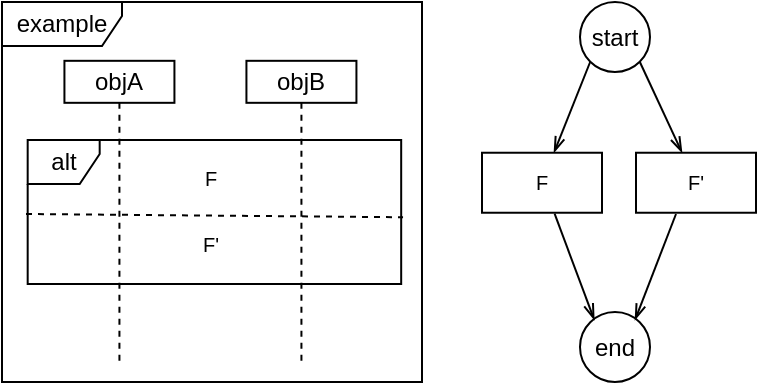 <mxfile version="24.2.2" type="github">
  <diagram name="第 1 页" id="J42jCB9UJMY3eW4XFR9J">
    <mxGraphModel dx="911" dy="617" grid="0" gridSize="10" guides="1" tooltips="1" connect="1" arrows="1" fold="1" page="1" pageScale="1" pageWidth="1169" pageHeight="1654" math="0" shadow="0">
      <root>
        <mxCell id="0" />
        <mxCell id="1" parent="0" />
        <mxCell id="jmN3flxoSIEHDAtT39DZ-195" value="" style="group" vertex="1" connectable="0" parent="1">
          <mxGeometry x="80" y="80" width="210" height="190" as="geometry" />
        </mxCell>
        <mxCell id="jmN3flxoSIEHDAtT39DZ-1" value="objA" style="shape=umlLifeline;perimeter=lifelinePerimeter;whiteSpace=wrap;html=1;container=0;dropTarget=0;collapsible=0;recursiveResize=0;outlineConnect=0;portConstraint=eastwest;newEdgeStyle={&quot;curved&quot;:0,&quot;rounded&quot;:0};size=21;" vertex="1" parent="jmN3flxoSIEHDAtT39DZ-195">
          <mxGeometry x="31.214" y="29.408" width="55" height="150.914" as="geometry" />
        </mxCell>
        <mxCell id="jmN3flxoSIEHDAtT39DZ-3" value="alt" style="shape=umlFrame;whiteSpace=wrap;html=1;pointerEvents=0;width=36;height=22;container=0;" vertex="1" parent="jmN3flxoSIEHDAtT39DZ-195">
          <mxGeometry x="12.84" y="69" width="186.75" height="72.04" as="geometry" />
        </mxCell>
        <mxCell id="jmN3flxoSIEHDAtT39DZ-4" value="example" style="shape=umlFrame;whiteSpace=wrap;html=1;pointerEvents=0;width=60;height=22;container=0;" vertex="1" parent="jmN3flxoSIEHDAtT39DZ-195">
          <mxGeometry width="210" height="190" as="geometry" />
        </mxCell>
        <mxCell id="jmN3flxoSIEHDAtT39DZ-8" value="&lt;font style=&quot;font-size: 10px;&quot;&gt;F&#39;&lt;/font&gt;" style="text;html=1;align=center;verticalAlign=middle;resizable=0;points=[];autosize=1;strokeColor=none;fillColor=none;container=0;" vertex="1" parent="jmN3flxoSIEHDAtT39DZ-195">
          <mxGeometry x="90.639" y="107.997" width="26" height="26" as="geometry" />
        </mxCell>
        <mxCell id="jmN3flxoSIEHDAtT39DZ-9" value="&lt;span style=&quot;&quot;&gt;&lt;font style=&quot;font-size: 10px;&quot;&gt;F&lt;/font&gt;&lt;/span&gt;" style="text;html=1;align=center;verticalAlign=middle;resizable=0;points=[];autosize=1;strokeColor=none;fillColor=none;container=0;" vertex="1" parent="jmN3flxoSIEHDAtT39DZ-195">
          <mxGeometry x="91.642" y="74.999" width="24" height="26" as="geometry" />
        </mxCell>
        <mxCell id="jmN3flxoSIEHDAtT39DZ-15" value="" style="endArrow=none;dashed=1;html=1;rounded=0;entryX=1.005;entryY=0.536;entryDx=0;entryDy=0;entryPerimeter=0;" edge="1" parent="jmN3flxoSIEHDAtT39DZ-195" target="jmN3flxoSIEHDAtT39DZ-3">
          <mxGeometry width="50" height="50" relative="1" as="geometry">
            <mxPoint x="12" y="106" as="sourcePoint" />
            <mxPoint x="327.464" y="95.558" as="targetPoint" />
            <Array as="points" />
          </mxGeometry>
        </mxCell>
        <mxCell id="jmN3flxoSIEHDAtT39DZ-63" value="objB" style="shape=umlLifeline;perimeter=lifelinePerimeter;whiteSpace=wrap;html=1;container=0;dropTarget=0;collapsible=0;recursiveResize=0;outlineConnect=0;portConstraint=eastwest;newEdgeStyle={&quot;curved&quot;:0,&quot;rounded&quot;:0};size=21;" vertex="1" parent="jmN3flxoSIEHDAtT39DZ-195">
          <mxGeometry x="122.214" y="29.408" width="55" height="150.914" as="geometry" />
        </mxCell>
        <mxCell id="jmN3flxoSIEHDAtT39DZ-45" style="rounded=0;orthogonalLoop=1;jettySize=auto;html=1;exitX=0;exitY=1;exitDx=0;exitDy=0;endArrow=openThin;endFill=0;" edge="1" parent="1" source="jmN3flxoSIEHDAtT39DZ-16" target="jmN3flxoSIEHDAtT39DZ-18">
          <mxGeometry relative="1" as="geometry" />
        </mxCell>
        <mxCell id="jmN3flxoSIEHDAtT39DZ-46" style="rounded=0;orthogonalLoop=1;jettySize=auto;html=1;exitX=1;exitY=1;exitDx=0;exitDy=0;endArrow=openThin;endFill=0;" edge="1" parent="1" source="jmN3flxoSIEHDAtT39DZ-16" target="jmN3flxoSIEHDAtT39DZ-19">
          <mxGeometry relative="1" as="geometry" />
        </mxCell>
        <mxCell id="jmN3flxoSIEHDAtT39DZ-16" value="start" style="ellipse;whiteSpace=wrap;html=1;aspect=fixed;" vertex="1" parent="1">
          <mxGeometry x="369" y="80" width="35" height="35" as="geometry" />
        </mxCell>
        <mxCell id="jmN3flxoSIEHDAtT39DZ-17" value="end" style="ellipse;whiteSpace=wrap;html=1;aspect=fixed;" vertex="1" parent="1">
          <mxGeometry x="369" y="235" width="35" height="35" as="geometry" />
        </mxCell>
        <mxCell id="jmN3flxoSIEHDAtT39DZ-48" style="rounded=0;orthogonalLoop=1;jettySize=auto;html=1;entryX=0.204;entryY=0.113;entryDx=0;entryDy=0;exitX=0.605;exitY=1.016;exitDx=0;exitDy=0;exitPerimeter=0;endArrow=openThin;endFill=0;entryPerimeter=0;" edge="1" parent="1" source="jmN3flxoSIEHDAtT39DZ-18" target="jmN3flxoSIEHDAtT39DZ-17">
          <mxGeometry relative="1" as="geometry">
            <mxPoint x="357" y="187" as="sourcePoint" />
          </mxGeometry>
        </mxCell>
        <mxCell id="jmN3flxoSIEHDAtT39DZ-18" value="&lt;span style=&quot;font-size: 10px;&quot;&gt;F&lt;/span&gt;" style="rounded=0;whiteSpace=wrap;html=1;" vertex="1" parent="1">
          <mxGeometry x="320" y="155.37" width="60" height="30" as="geometry" />
        </mxCell>
        <mxCell id="jmN3flxoSIEHDAtT39DZ-19" value="&lt;font style=&quot;font-size: 10px;&quot;&gt;F&#39;&lt;/font&gt;" style="rounded=0;whiteSpace=wrap;html=1;" vertex="1" parent="1">
          <mxGeometry x="397" y="155.37" width="60" height="30" as="geometry" />
        </mxCell>
        <mxCell id="jmN3flxoSIEHDAtT39DZ-49" style="rounded=0;orthogonalLoop=1;jettySize=auto;html=1;entryX=0.786;entryY=0.114;entryDx=0;entryDy=0;endArrow=openThin;endFill=0;entryPerimeter=0;" edge="1" parent="1" target="jmN3flxoSIEHDAtT39DZ-17">
          <mxGeometry relative="1" as="geometry">
            <mxPoint x="417" y="186" as="sourcePoint" />
          </mxGeometry>
        </mxCell>
      </root>
    </mxGraphModel>
  </diagram>
</mxfile>
